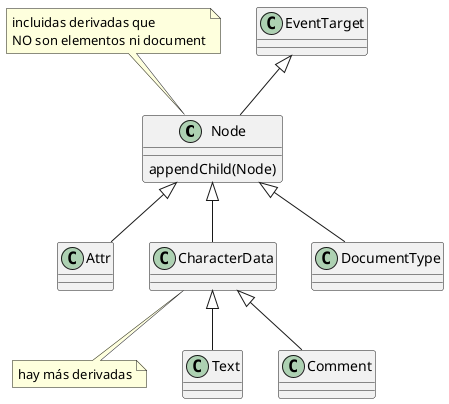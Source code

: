 @startuml node 

class Node {
    appendChild(Node)
}
note top
incluidas derivadas que 
NO son elementos ni document
end note
EventTarget <|-- Node

class Attr
Node <|-- Attr

class CharacterData
note bottom
hay más derivadas
end note
Node <|-- CharacterData

class Text
CharacterData <|-- Text

class Comment
CharacterData <|-- Comment

class DocumentType
Node <|-- DocumentType
@enduml